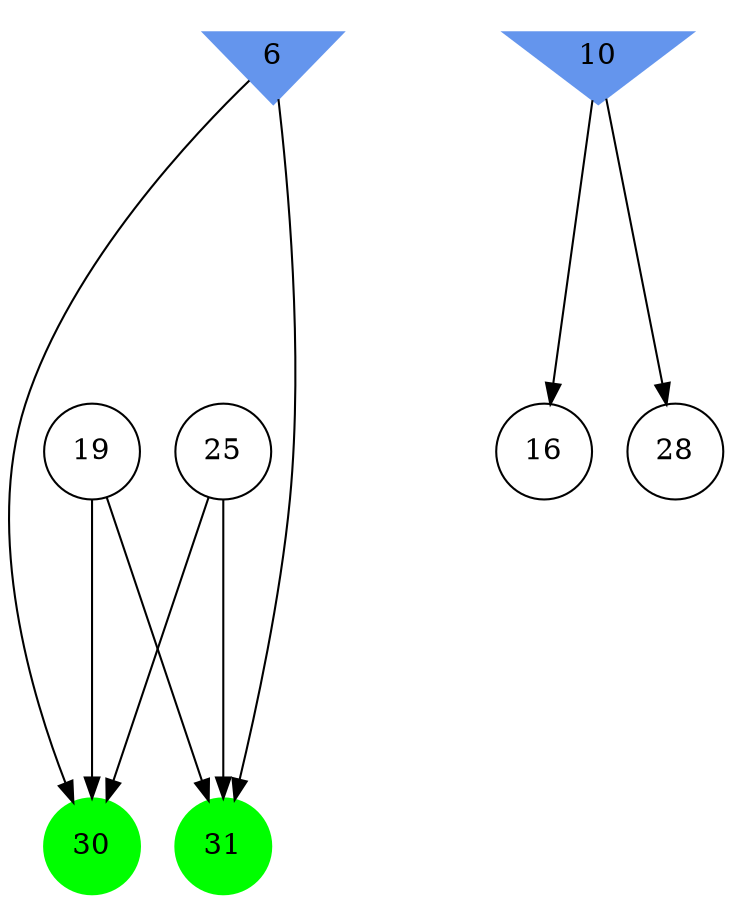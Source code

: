 digraph brain {
	ranksep=2.0;
	6 [shape=invtriangle,style=filled,color=cornflowerblue];
	10 [shape=invtriangle,style=filled,color=cornflowerblue];
	16 [shape=circle,color=black];
	19 [shape=circle,color=black];
	25 [shape=circle,color=black];
	28 [shape=circle,color=black];
	30 [shape=circle,style=filled,color=green];
	31 [shape=circle,style=filled,color=green];
	6	->	31;
	6	->	30;
	19	->	31;
	19	->	30;
	25	->	31;
	25	->	30;
	10	->	16;
	10	->	28;
	{ rank=same; 6; 10; }
	{ rank=same; 16; 19; 25; 28; }
	{ rank=same; 30; 31; }
}

